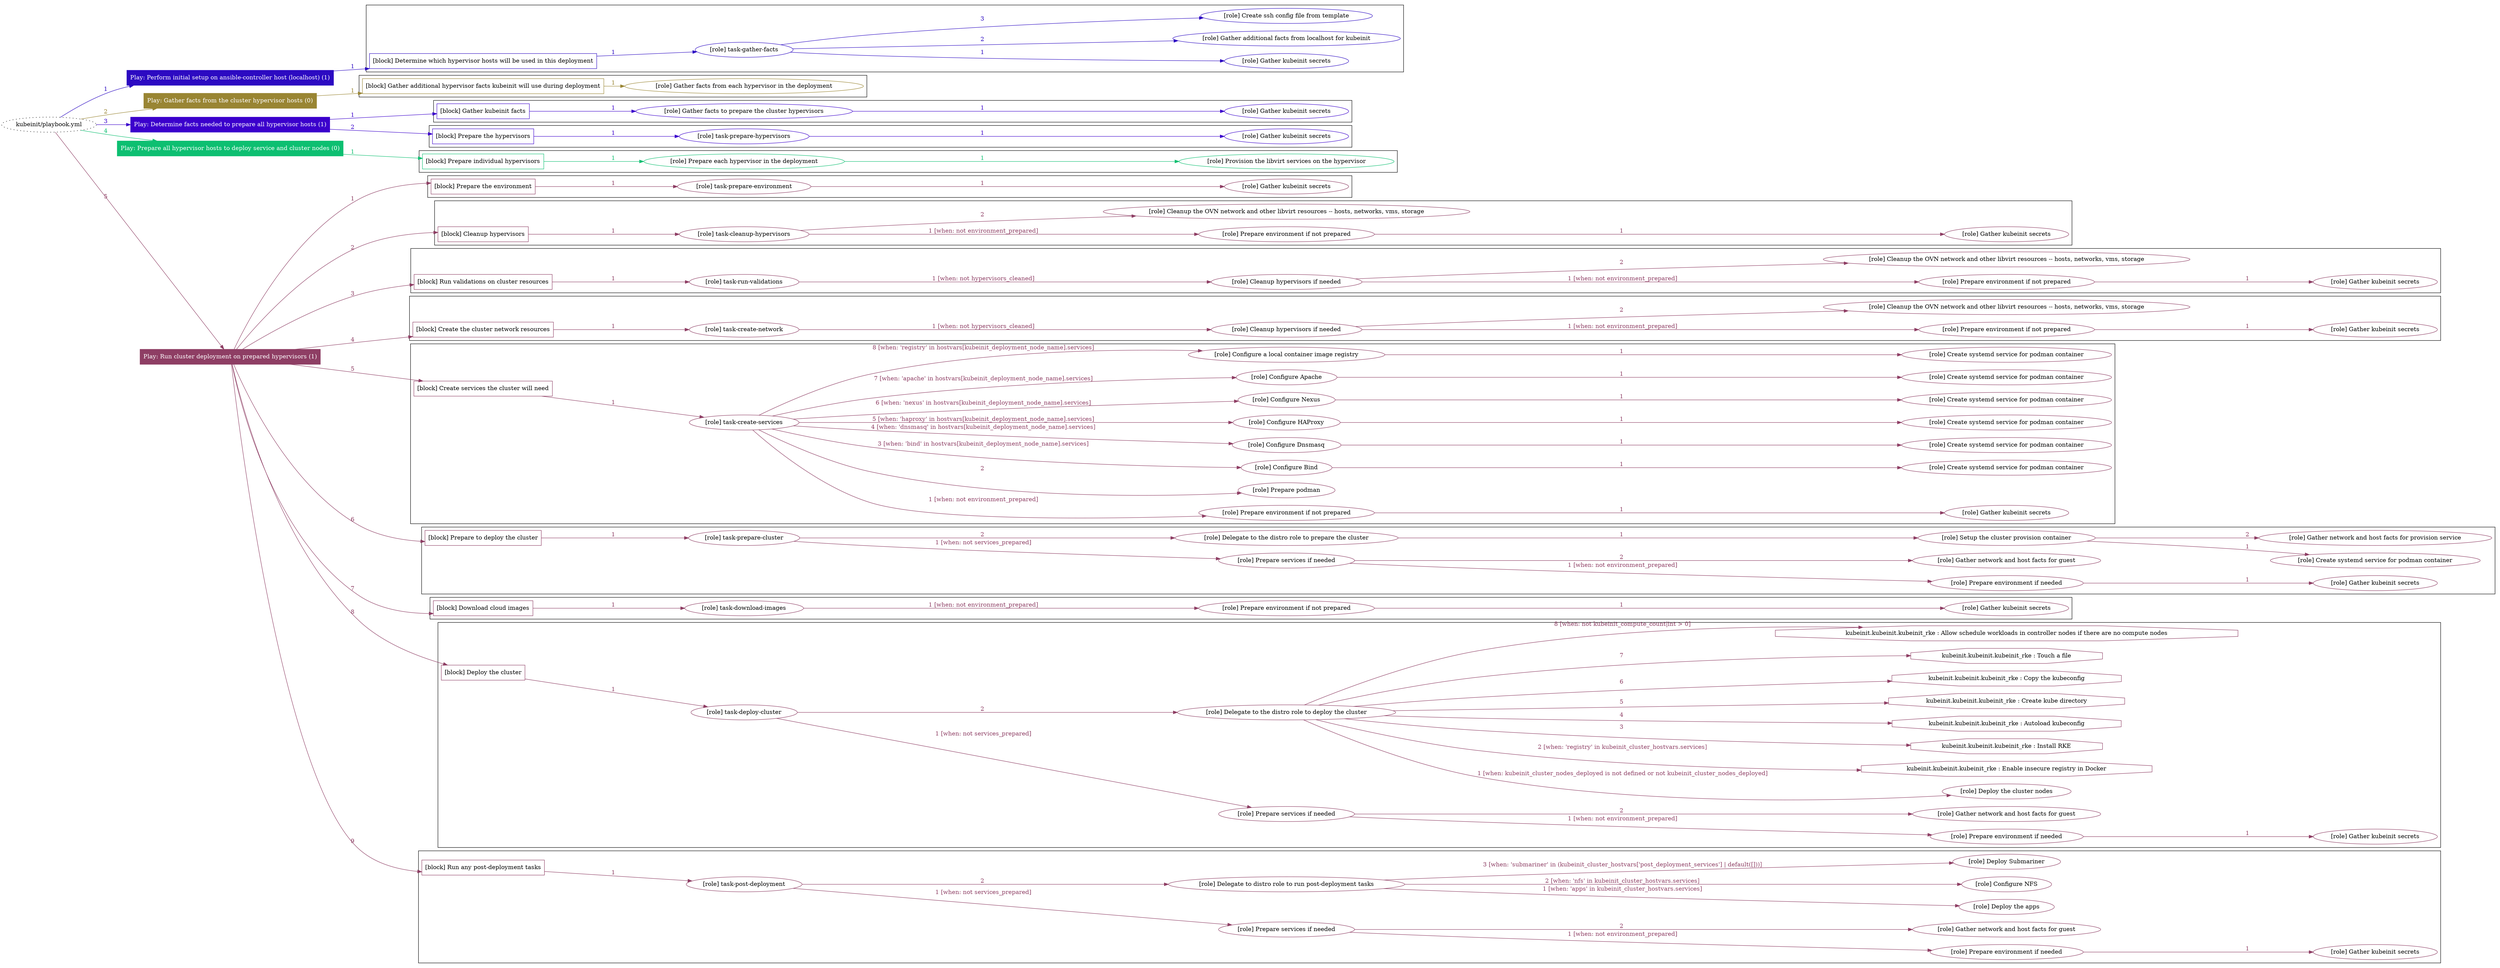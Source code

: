 digraph {
	graph [concentrate=true ordering=in rankdir=LR ratio=fill]
	edge [esep=5 sep=10]
	"kubeinit/playbook.yml" [URL="/home/runner/work/kubeinit/kubeinit/kubeinit/playbook.yml" id=playbook_36885b14 style=dotted]
	"kubeinit/playbook.yml" -> play_527e3a52 [label="1 " color="#2c0ac2" fontcolor="#2c0ac2" id=edge_ad18f82a labeltooltip="1 " tooltip="1 "]
	subgraph "Play: Perform initial setup on ansible-controller host (localhost) (1)" {
		play_527e3a52 [label="Play: Perform initial setup on ansible-controller host (localhost) (1)" URL="/home/runner/work/kubeinit/kubeinit/kubeinit/playbook.yml" color="#2c0ac2" fontcolor="#ffffff" id=play_527e3a52 shape=box style=filled tooltip=localhost]
		play_527e3a52 -> block_07f8431a [label=1 color="#2c0ac2" fontcolor="#2c0ac2" id=edge_5aa27f60 labeltooltip=1 tooltip=1]
		subgraph cluster_block_07f8431a {
			block_07f8431a [label="[block] Determine which hypervisor hosts will be used in this deployment" URL="/home/runner/work/kubeinit/kubeinit/kubeinit/playbook.yml" color="#2c0ac2" id=block_07f8431a labeltooltip="Determine which hypervisor hosts will be used in this deployment" shape=box tooltip="Determine which hypervisor hosts will be used in this deployment"]
			block_07f8431a -> role_729867d1 [label="1 " color="#2c0ac2" fontcolor="#2c0ac2" id=edge_1aee1fa8 labeltooltip="1 " tooltip="1 "]
			subgraph "task-gather-facts" {
				role_729867d1 [label="[role] task-gather-facts" URL="/home/runner/work/kubeinit/kubeinit/kubeinit/playbook.yml" color="#2c0ac2" id=role_729867d1 tooltip="task-gather-facts"]
				role_729867d1 -> role_65868c4c [label="1 " color="#2c0ac2" fontcolor="#2c0ac2" id=edge_7a3977f0 labeltooltip="1 " tooltip="1 "]
				subgraph "Gather kubeinit secrets" {
					role_65868c4c [label="[role] Gather kubeinit secrets" URL="/home/runner/.ansible/collections/ansible_collections/kubeinit/kubeinit/roles/kubeinit_prepare/tasks/build_hypervisors_group.yml" color="#2c0ac2" id=role_65868c4c tooltip="Gather kubeinit secrets"]
				}
				role_729867d1 -> role_6ee27d5a [label="2 " color="#2c0ac2" fontcolor="#2c0ac2" id=edge_a2b8de39 labeltooltip="2 " tooltip="2 "]
				subgraph "Gather additional facts from localhost for kubeinit" {
					role_6ee27d5a [label="[role] Gather additional facts from localhost for kubeinit" URL="/home/runner/.ansible/collections/ansible_collections/kubeinit/kubeinit/roles/kubeinit_prepare/tasks/build_hypervisors_group.yml" color="#2c0ac2" id=role_6ee27d5a tooltip="Gather additional facts from localhost for kubeinit"]
				}
				role_729867d1 -> role_1ebb6115 [label="3 " color="#2c0ac2" fontcolor="#2c0ac2" id=edge_d886c377 labeltooltip="3 " tooltip="3 "]
				subgraph "Create ssh config file from template" {
					role_1ebb6115 [label="[role] Create ssh config file from template" URL="/home/runner/.ansible/collections/ansible_collections/kubeinit/kubeinit/roles/kubeinit_prepare/tasks/build_hypervisors_group.yml" color="#2c0ac2" id=role_1ebb6115 tooltip="Create ssh config file from template"]
				}
			}
		}
	}
	"kubeinit/playbook.yml" -> play_4e4ec6d7 [label="2 " color="#998533" fontcolor="#998533" id=edge_95f8a289 labeltooltip="2 " tooltip="2 "]
	subgraph "Play: Gather facts from the cluster hypervisor hosts (0)" {
		play_4e4ec6d7 [label="Play: Gather facts from the cluster hypervisor hosts (0)" URL="/home/runner/work/kubeinit/kubeinit/kubeinit/playbook.yml" color="#998533" fontcolor="#ffffff" id=play_4e4ec6d7 shape=box style=filled tooltip="Play: Gather facts from the cluster hypervisor hosts (0)"]
		play_4e4ec6d7 -> block_f8a5b4ac [label=1 color="#998533" fontcolor="#998533" id=edge_d3955468 labeltooltip=1 tooltip=1]
		subgraph cluster_block_f8a5b4ac {
			block_f8a5b4ac [label="[block] Gather additional hypervisor facts kubeinit will use during deployment" URL="/home/runner/work/kubeinit/kubeinit/kubeinit/playbook.yml" color="#998533" id=block_f8a5b4ac labeltooltip="Gather additional hypervisor facts kubeinit will use during deployment" shape=box tooltip="Gather additional hypervisor facts kubeinit will use during deployment"]
			block_f8a5b4ac -> role_aab7c0be [label="1 " color="#998533" fontcolor="#998533" id=edge_37922cfc labeltooltip="1 " tooltip="1 "]
			subgraph "Gather facts from each hypervisor in the deployment" {
				role_aab7c0be [label="[role] Gather facts from each hypervisor in the deployment" URL="/home/runner/work/kubeinit/kubeinit/kubeinit/playbook.yml" color="#998533" id=role_aab7c0be tooltip="Gather facts from each hypervisor in the deployment"]
			}
		}
	}
	"kubeinit/playbook.yml" -> play_dd133929 [label="3 " color="#3b00cc" fontcolor="#3b00cc" id=edge_6fb4eb8c labeltooltip="3 " tooltip="3 "]
	subgraph "Play: Determine facts needed to prepare all hypervisor hosts (1)" {
		play_dd133929 [label="Play: Determine facts needed to prepare all hypervisor hosts (1)" URL="/home/runner/work/kubeinit/kubeinit/kubeinit/playbook.yml" color="#3b00cc" fontcolor="#ffffff" id=play_dd133929 shape=box style=filled tooltip=localhost]
		play_dd133929 -> block_47c7b558 [label=1 color="#3b00cc" fontcolor="#3b00cc" id=edge_d3cbbf84 labeltooltip=1 tooltip=1]
		subgraph cluster_block_47c7b558 {
			block_47c7b558 [label="[block] Gather kubeinit facts" URL="/home/runner/work/kubeinit/kubeinit/kubeinit/playbook.yml" color="#3b00cc" id=block_47c7b558 labeltooltip="Gather kubeinit facts" shape=box tooltip="Gather kubeinit facts"]
			block_47c7b558 -> role_da1a1ec1 [label="1 " color="#3b00cc" fontcolor="#3b00cc" id=edge_de90cd28 labeltooltip="1 " tooltip="1 "]
			subgraph "Gather facts to prepare the cluster hypervisors" {
				role_da1a1ec1 [label="[role] Gather facts to prepare the cluster hypervisors" URL="/home/runner/work/kubeinit/kubeinit/kubeinit/playbook.yml" color="#3b00cc" id=role_da1a1ec1 tooltip="Gather facts to prepare the cluster hypervisors"]
				role_da1a1ec1 -> role_05bde769 [label="1 " color="#3b00cc" fontcolor="#3b00cc" id=edge_ccaf1d21 labeltooltip="1 " tooltip="1 "]
				subgraph "Gather kubeinit secrets" {
					role_05bde769 [label="[role] Gather kubeinit secrets" URL="/home/runner/.ansible/collections/ansible_collections/kubeinit/kubeinit/roles/kubeinit_prepare/tasks/gather_kubeinit_facts.yml" color="#3b00cc" id=role_05bde769 tooltip="Gather kubeinit secrets"]
				}
			}
		}
		play_dd133929 -> block_c775cddb [label=2 color="#3b00cc" fontcolor="#3b00cc" id=edge_7ce62f9d labeltooltip=2 tooltip=2]
		subgraph cluster_block_c775cddb {
			block_c775cddb [label="[block] Prepare the hypervisors" URL="/home/runner/work/kubeinit/kubeinit/kubeinit/playbook.yml" color="#3b00cc" id=block_c775cddb labeltooltip="Prepare the hypervisors" shape=box tooltip="Prepare the hypervisors"]
			block_c775cddb -> role_548a785c [label="1 " color="#3b00cc" fontcolor="#3b00cc" id=edge_1f84b172 labeltooltip="1 " tooltip="1 "]
			subgraph "task-prepare-hypervisors" {
				role_548a785c [label="[role] task-prepare-hypervisors" URL="/home/runner/work/kubeinit/kubeinit/kubeinit/playbook.yml" color="#3b00cc" id=role_548a785c tooltip="task-prepare-hypervisors"]
				role_548a785c -> role_d14e5745 [label="1 " color="#3b00cc" fontcolor="#3b00cc" id=edge_f6ae511f labeltooltip="1 " tooltip="1 "]
				subgraph "Gather kubeinit secrets" {
					role_d14e5745 [label="[role] Gather kubeinit secrets" URL="/home/runner/.ansible/collections/ansible_collections/kubeinit/kubeinit/roles/kubeinit_prepare/tasks/gather_kubeinit_facts.yml" color="#3b00cc" id=role_d14e5745 tooltip="Gather kubeinit secrets"]
				}
			}
		}
	}
	"kubeinit/playbook.yml" -> play_ce105ee7 [label="4 " color="#0dbf71" fontcolor="#0dbf71" id=edge_24692fc8 labeltooltip="4 " tooltip="4 "]
	subgraph "Play: Prepare all hypervisor hosts to deploy service and cluster nodes (0)" {
		play_ce105ee7 [label="Play: Prepare all hypervisor hosts to deploy service and cluster nodes (0)" URL="/home/runner/work/kubeinit/kubeinit/kubeinit/playbook.yml" color="#0dbf71" fontcolor="#ffffff" id=play_ce105ee7 shape=box style=filled tooltip="Play: Prepare all hypervisor hosts to deploy service and cluster nodes (0)"]
		play_ce105ee7 -> block_a454a79e [label=1 color="#0dbf71" fontcolor="#0dbf71" id=edge_3e8d0d85 labeltooltip=1 tooltip=1]
		subgraph cluster_block_a454a79e {
			block_a454a79e [label="[block] Prepare individual hypervisors" URL="/home/runner/work/kubeinit/kubeinit/kubeinit/playbook.yml" color="#0dbf71" id=block_a454a79e labeltooltip="Prepare individual hypervisors" shape=box tooltip="Prepare individual hypervisors"]
			block_a454a79e -> role_47977601 [label="1 " color="#0dbf71" fontcolor="#0dbf71" id=edge_b10a4213 labeltooltip="1 " tooltip="1 "]
			subgraph "Prepare each hypervisor in the deployment" {
				role_47977601 [label="[role] Prepare each hypervisor in the deployment" URL="/home/runner/work/kubeinit/kubeinit/kubeinit/playbook.yml" color="#0dbf71" id=role_47977601 tooltip="Prepare each hypervisor in the deployment"]
				role_47977601 -> role_ce1bc6a8 [label="1 " color="#0dbf71" fontcolor="#0dbf71" id=edge_47a32dbf labeltooltip="1 " tooltip="1 "]
				subgraph "Provision the libvirt services on the hypervisor" {
					role_ce1bc6a8 [label="[role] Provision the libvirt services on the hypervisor" URL="/home/runner/.ansible/collections/ansible_collections/kubeinit/kubeinit/roles/kubeinit_prepare/tasks/prepare_hypervisor.yml" color="#0dbf71" id=role_ce1bc6a8 tooltip="Provision the libvirt services on the hypervisor"]
				}
			}
		}
	}
	"kubeinit/playbook.yml" -> play_af1905d6 [label="5 " color="#8e3e64" fontcolor="#8e3e64" id=edge_6b0d0177 labeltooltip="5 " tooltip="5 "]
	subgraph "Play: Run cluster deployment on prepared hypervisors (1)" {
		play_af1905d6 [label="Play: Run cluster deployment on prepared hypervisors (1)" URL="/home/runner/work/kubeinit/kubeinit/kubeinit/playbook.yml" color="#8e3e64" fontcolor="#ffffff" id=play_af1905d6 shape=box style=filled tooltip=localhost]
		play_af1905d6 -> block_6ecbec67 [label=1 color="#8e3e64" fontcolor="#8e3e64" id=edge_81f52c85 labeltooltip=1 tooltip=1]
		subgraph cluster_block_6ecbec67 {
			block_6ecbec67 [label="[block] Prepare the environment" URL="/home/runner/work/kubeinit/kubeinit/kubeinit/playbook.yml" color="#8e3e64" id=block_6ecbec67 labeltooltip="Prepare the environment" shape=box tooltip="Prepare the environment"]
			block_6ecbec67 -> role_46ce87df [label="1 " color="#8e3e64" fontcolor="#8e3e64" id=edge_e5f63d43 labeltooltip="1 " tooltip="1 "]
			subgraph "task-prepare-environment" {
				role_46ce87df [label="[role] task-prepare-environment" URL="/home/runner/work/kubeinit/kubeinit/kubeinit/playbook.yml" color="#8e3e64" id=role_46ce87df tooltip="task-prepare-environment"]
				role_46ce87df -> role_af514ff9 [label="1 " color="#8e3e64" fontcolor="#8e3e64" id=edge_85460078 labeltooltip="1 " tooltip="1 "]
				subgraph "Gather kubeinit secrets" {
					role_af514ff9 [label="[role] Gather kubeinit secrets" URL="/home/runner/.ansible/collections/ansible_collections/kubeinit/kubeinit/roles/kubeinit_prepare/tasks/gather_kubeinit_facts.yml" color="#8e3e64" id=role_af514ff9 tooltip="Gather kubeinit secrets"]
				}
			}
		}
		play_af1905d6 -> block_543fd8d0 [label=2 color="#8e3e64" fontcolor="#8e3e64" id=edge_f34bd611 labeltooltip=2 tooltip=2]
		subgraph cluster_block_543fd8d0 {
			block_543fd8d0 [label="[block] Cleanup hypervisors" URL="/home/runner/work/kubeinit/kubeinit/kubeinit/playbook.yml" color="#8e3e64" id=block_543fd8d0 labeltooltip="Cleanup hypervisors" shape=box tooltip="Cleanup hypervisors"]
			block_543fd8d0 -> role_0ce921ad [label="1 " color="#8e3e64" fontcolor="#8e3e64" id=edge_97041aca labeltooltip="1 " tooltip="1 "]
			subgraph "task-cleanup-hypervisors" {
				role_0ce921ad [label="[role] task-cleanup-hypervisors" URL="/home/runner/work/kubeinit/kubeinit/kubeinit/playbook.yml" color="#8e3e64" id=role_0ce921ad tooltip="task-cleanup-hypervisors"]
				role_0ce921ad -> role_2b7179d4 [label="1 [when: not environment_prepared]" color="#8e3e64" fontcolor="#8e3e64" id=edge_b48155eb labeltooltip="1 [when: not environment_prepared]" tooltip="1 [when: not environment_prepared]"]
				subgraph "Prepare environment if not prepared" {
					role_2b7179d4 [label="[role] Prepare environment if not prepared" URL="/home/runner/.ansible/collections/ansible_collections/kubeinit/kubeinit/roles/kubeinit_prepare/tasks/cleanup_hypervisors.yml" color="#8e3e64" id=role_2b7179d4 tooltip="Prepare environment if not prepared"]
					role_2b7179d4 -> role_8dd15c2b [label="1 " color="#8e3e64" fontcolor="#8e3e64" id=edge_80e1a58a labeltooltip="1 " tooltip="1 "]
					subgraph "Gather kubeinit secrets" {
						role_8dd15c2b [label="[role] Gather kubeinit secrets" URL="/home/runner/.ansible/collections/ansible_collections/kubeinit/kubeinit/roles/kubeinit_prepare/tasks/gather_kubeinit_facts.yml" color="#8e3e64" id=role_8dd15c2b tooltip="Gather kubeinit secrets"]
					}
				}
				role_0ce921ad -> role_67522f54 [label="2 " color="#8e3e64" fontcolor="#8e3e64" id=edge_00446596 labeltooltip="2 " tooltip="2 "]
				subgraph "Cleanup the OVN network and other libvirt resources -- hosts, networks, vms, storage" {
					role_67522f54 [label="[role] Cleanup the OVN network and other libvirt resources -- hosts, networks, vms, storage" URL="/home/runner/.ansible/collections/ansible_collections/kubeinit/kubeinit/roles/kubeinit_prepare/tasks/cleanup_hypervisors.yml" color="#8e3e64" id=role_67522f54 tooltip="Cleanup the OVN network and other libvirt resources -- hosts, networks, vms, storage"]
				}
			}
		}
		play_af1905d6 -> block_edf3c050 [label=3 color="#8e3e64" fontcolor="#8e3e64" id=edge_eb44ad14 labeltooltip=3 tooltip=3]
		subgraph cluster_block_edf3c050 {
			block_edf3c050 [label="[block] Run validations on cluster resources" URL="/home/runner/work/kubeinit/kubeinit/kubeinit/playbook.yml" color="#8e3e64" id=block_edf3c050 labeltooltip="Run validations on cluster resources" shape=box tooltip="Run validations on cluster resources"]
			block_edf3c050 -> role_4413b279 [label="1 " color="#8e3e64" fontcolor="#8e3e64" id=edge_875b2da0 labeltooltip="1 " tooltip="1 "]
			subgraph "task-run-validations" {
				role_4413b279 [label="[role] task-run-validations" URL="/home/runner/work/kubeinit/kubeinit/kubeinit/playbook.yml" color="#8e3e64" id=role_4413b279 tooltip="task-run-validations"]
				role_4413b279 -> role_1ad6127e [label="1 [when: not hypervisors_cleaned]" color="#8e3e64" fontcolor="#8e3e64" id=edge_239f9c6b labeltooltip="1 [when: not hypervisors_cleaned]" tooltip="1 [when: not hypervisors_cleaned]"]
				subgraph "Cleanup hypervisors if needed" {
					role_1ad6127e [label="[role] Cleanup hypervisors if needed" URL="/home/runner/.ansible/collections/ansible_collections/kubeinit/kubeinit/roles/kubeinit_validations/tasks/main.yml" color="#8e3e64" id=role_1ad6127e tooltip="Cleanup hypervisors if needed"]
					role_1ad6127e -> role_4d3eb1d7 [label="1 [when: not environment_prepared]" color="#8e3e64" fontcolor="#8e3e64" id=edge_8a049cf6 labeltooltip="1 [when: not environment_prepared]" tooltip="1 [when: not environment_prepared]"]
					subgraph "Prepare environment if not prepared" {
						role_4d3eb1d7 [label="[role] Prepare environment if not prepared" URL="/home/runner/.ansible/collections/ansible_collections/kubeinit/kubeinit/roles/kubeinit_prepare/tasks/cleanup_hypervisors.yml" color="#8e3e64" id=role_4d3eb1d7 tooltip="Prepare environment if not prepared"]
						role_4d3eb1d7 -> role_fc2f0f9f [label="1 " color="#8e3e64" fontcolor="#8e3e64" id=edge_0458b492 labeltooltip="1 " tooltip="1 "]
						subgraph "Gather kubeinit secrets" {
							role_fc2f0f9f [label="[role] Gather kubeinit secrets" URL="/home/runner/.ansible/collections/ansible_collections/kubeinit/kubeinit/roles/kubeinit_prepare/tasks/gather_kubeinit_facts.yml" color="#8e3e64" id=role_fc2f0f9f tooltip="Gather kubeinit secrets"]
						}
					}
					role_1ad6127e -> role_8a0a139e [label="2 " color="#8e3e64" fontcolor="#8e3e64" id=edge_cc2242f3 labeltooltip="2 " tooltip="2 "]
					subgraph "Cleanup the OVN network and other libvirt resources -- hosts, networks, vms, storage" {
						role_8a0a139e [label="[role] Cleanup the OVN network and other libvirt resources -- hosts, networks, vms, storage" URL="/home/runner/.ansible/collections/ansible_collections/kubeinit/kubeinit/roles/kubeinit_prepare/tasks/cleanup_hypervisors.yml" color="#8e3e64" id=role_8a0a139e tooltip="Cleanup the OVN network and other libvirt resources -- hosts, networks, vms, storage"]
					}
				}
			}
		}
		play_af1905d6 -> block_22fe1f22 [label=4 color="#8e3e64" fontcolor="#8e3e64" id=edge_839620e5 labeltooltip=4 tooltip=4]
		subgraph cluster_block_22fe1f22 {
			block_22fe1f22 [label="[block] Create the cluster network resources" URL="/home/runner/work/kubeinit/kubeinit/kubeinit/playbook.yml" color="#8e3e64" id=block_22fe1f22 labeltooltip="Create the cluster network resources" shape=box tooltip="Create the cluster network resources"]
			block_22fe1f22 -> role_b7117d29 [label="1 " color="#8e3e64" fontcolor="#8e3e64" id=edge_1510c529 labeltooltip="1 " tooltip="1 "]
			subgraph "task-create-network" {
				role_b7117d29 [label="[role] task-create-network" URL="/home/runner/work/kubeinit/kubeinit/kubeinit/playbook.yml" color="#8e3e64" id=role_b7117d29 tooltip="task-create-network"]
				role_b7117d29 -> role_149d4742 [label="1 [when: not hypervisors_cleaned]" color="#8e3e64" fontcolor="#8e3e64" id=edge_afab0ae8 labeltooltip="1 [when: not hypervisors_cleaned]" tooltip="1 [when: not hypervisors_cleaned]"]
				subgraph "Cleanup hypervisors if needed" {
					role_149d4742 [label="[role] Cleanup hypervisors if needed" URL="/home/runner/.ansible/collections/ansible_collections/kubeinit/kubeinit/roles/kubeinit_libvirt/tasks/create_network.yml" color="#8e3e64" id=role_149d4742 tooltip="Cleanup hypervisors if needed"]
					role_149d4742 -> role_3bd9ec23 [label="1 [when: not environment_prepared]" color="#8e3e64" fontcolor="#8e3e64" id=edge_2a95b80e labeltooltip="1 [when: not environment_prepared]" tooltip="1 [when: not environment_prepared]"]
					subgraph "Prepare environment if not prepared" {
						role_3bd9ec23 [label="[role] Prepare environment if not prepared" URL="/home/runner/.ansible/collections/ansible_collections/kubeinit/kubeinit/roles/kubeinit_prepare/tasks/cleanup_hypervisors.yml" color="#8e3e64" id=role_3bd9ec23 tooltip="Prepare environment if not prepared"]
						role_3bd9ec23 -> role_acaf836f [label="1 " color="#8e3e64" fontcolor="#8e3e64" id=edge_f9d3e15a labeltooltip="1 " tooltip="1 "]
						subgraph "Gather kubeinit secrets" {
							role_acaf836f [label="[role] Gather kubeinit secrets" URL="/home/runner/.ansible/collections/ansible_collections/kubeinit/kubeinit/roles/kubeinit_prepare/tasks/gather_kubeinit_facts.yml" color="#8e3e64" id=role_acaf836f tooltip="Gather kubeinit secrets"]
						}
					}
					role_149d4742 -> role_33aa32a5 [label="2 " color="#8e3e64" fontcolor="#8e3e64" id=edge_59909e21 labeltooltip="2 " tooltip="2 "]
					subgraph "Cleanup the OVN network and other libvirt resources -- hosts, networks, vms, storage" {
						role_33aa32a5 [label="[role] Cleanup the OVN network and other libvirt resources -- hosts, networks, vms, storage" URL="/home/runner/.ansible/collections/ansible_collections/kubeinit/kubeinit/roles/kubeinit_prepare/tasks/cleanup_hypervisors.yml" color="#8e3e64" id=role_33aa32a5 tooltip="Cleanup the OVN network and other libvirt resources -- hosts, networks, vms, storage"]
					}
				}
			}
		}
		play_af1905d6 -> block_859666b3 [label=5 color="#8e3e64" fontcolor="#8e3e64" id=edge_f648608d labeltooltip=5 tooltip=5]
		subgraph cluster_block_859666b3 {
			block_859666b3 [label="[block] Create services the cluster will need" URL="/home/runner/work/kubeinit/kubeinit/kubeinit/playbook.yml" color="#8e3e64" id=block_859666b3 labeltooltip="Create services the cluster will need" shape=box tooltip="Create services the cluster will need"]
			block_859666b3 -> role_2973e7f4 [label="1 " color="#8e3e64" fontcolor="#8e3e64" id=edge_d2d653e0 labeltooltip="1 " tooltip="1 "]
			subgraph "task-create-services" {
				role_2973e7f4 [label="[role] task-create-services" URL="/home/runner/work/kubeinit/kubeinit/kubeinit/playbook.yml" color="#8e3e64" id=role_2973e7f4 tooltip="task-create-services"]
				role_2973e7f4 -> role_02a7bd74 [label="1 [when: not environment_prepared]" color="#8e3e64" fontcolor="#8e3e64" id=edge_a15ac0c2 labeltooltip="1 [when: not environment_prepared]" tooltip="1 [when: not environment_prepared]"]
				subgraph "Prepare environment if not prepared" {
					role_02a7bd74 [label="[role] Prepare environment if not prepared" URL="/home/runner/.ansible/collections/ansible_collections/kubeinit/kubeinit/roles/kubeinit_services/tasks/main.yml" color="#8e3e64" id=role_02a7bd74 tooltip="Prepare environment if not prepared"]
					role_02a7bd74 -> role_fb2b3e45 [label="1 " color="#8e3e64" fontcolor="#8e3e64" id=edge_4b78ee21 labeltooltip="1 " tooltip="1 "]
					subgraph "Gather kubeinit secrets" {
						role_fb2b3e45 [label="[role] Gather kubeinit secrets" URL="/home/runner/.ansible/collections/ansible_collections/kubeinit/kubeinit/roles/kubeinit_prepare/tasks/gather_kubeinit_facts.yml" color="#8e3e64" id=role_fb2b3e45 tooltip="Gather kubeinit secrets"]
					}
				}
				role_2973e7f4 -> role_90ad979b [label="2 " color="#8e3e64" fontcolor="#8e3e64" id=edge_20cba105 labeltooltip="2 " tooltip="2 "]
				subgraph "Prepare podman" {
					role_90ad979b [label="[role] Prepare podman" URL="/home/runner/.ansible/collections/ansible_collections/kubeinit/kubeinit/roles/kubeinit_services/tasks/00_create_service_pod.yml" color="#8e3e64" id=role_90ad979b tooltip="Prepare podman"]
				}
				role_2973e7f4 -> role_28453d71 [label="3 [when: 'bind' in hostvars[kubeinit_deployment_node_name].services]" color="#8e3e64" fontcolor="#8e3e64" id=edge_46a1db19 labeltooltip="3 [when: 'bind' in hostvars[kubeinit_deployment_node_name].services]" tooltip="3 [when: 'bind' in hostvars[kubeinit_deployment_node_name].services]"]
				subgraph "Configure Bind" {
					role_28453d71 [label="[role] Configure Bind" URL="/home/runner/.ansible/collections/ansible_collections/kubeinit/kubeinit/roles/kubeinit_services/tasks/start_services_containers.yml" color="#8e3e64" id=role_28453d71 tooltip="Configure Bind"]
					role_28453d71 -> role_3e9c1e8c [label="1 " color="#8e3e64" fontcolor="#8e3e64" id=edge_549d24e6 labeltooltip="1 " tooltip="1 "]
					subgraph "Create systemd service for podman container" {
						role_3e9c1e8c [label="[role] Create systemd service for podman container" URL="/home/runner/.ansible/collections/ansible_collections/kubeinit/kubeinit/roles/kubeinit_bind/tasks/main.yml" color="#8e3e64" id=role_3e9c1e8c tooltip="Create systemd service for podman container"]
					}
				}
				role_2973e7f4 -> role_a657dd6d [label="4 [when: 'dnsmasq' in hostvars[kubeinit_deployment_node_name].services]" color="#8e3e64" fontcolor="#8e3e64" id=edge_567f00bf labeltooltip="4 [when: 'dnsmasq' in hostvars[kubeinit_deployment_node_name].services]" tooltip="4 [when: 'dnsmasq' in hostvars[kubeinit_deployment_node_name].services]"]
				subgraph "Configure Dnsmasq" {
					role_a657dd6d [label="[role] Configure Dnsmasq" URL="/home/runner/.ansible/collections/ansible_collections/kubeinit/kubeinit/roles/kubeinit_services/tasks/start_services_containers.yml" color="#8e3e64" id=role_a657dd6d tooltip="Configure Dnsmasq"]
					role_a657dd6d -> role_553f6485 [label="1 " color="#8e3e64" fontcolor="#8e3e64" id=edge_9646a03e labeltooltip="1 " tooltip="1 "]
					subgraph "Create systemd service for podman container" {
						role_553f6485 [label="[role] Create systemd service for podman container" URL="/home/runner/.ansible/collections/ansible_collections/kubeinit/kubeinit/roles/kubeinit_dnsmasq/tasks/main.yml" color="#8e3e64" id=role_553f6485 tooltip="Create systemd service for podman container"]
					}
				}
				role_2973e7f4 -> role_bd4c5df3 [label="5 [when: 'haproxy' in hostvars[kubeinit_deployment_node_name].services]" color="#8e3e64" fontcolor="#8e3e64" id=edge_543c59fe labeltooltip="5 [when: 'haproxy' in hostvars[kubeinit_deployment_node_name].services]" tooltip="5 [when: 'haproxy' in hostvars[kubeinit_deployment_node_name].services]"]
				subgraph "Configure HAProxy" {
					role_bd4c5df3 [label="[role] Configure HAProxy" URL="/home/runner/.ansible/collections/ansible_collections/kubeinit/kubeinit/roles/kubeinit_services/tasks/start_services_containers.yml" color="#8e3e64" id=role_bd4c5df3 tooltip="Configure HAProxy"]
					role_bd4c5df3 -> role_9d36c312 [label="1 " color="#8e3e64" fontcolor="#8e3e64" id=edge_23dcfd2d labeltooltip="1 " tooltip="1 "]
					subgraph "Create systemd service for podman container" {
						role_9d36c312 [label="[role] Create systemd service for podman container" URL="/home/runner/.ansible/collections/ansible_collections/kubeinit/kubeinit/roles/kubeinit_haproxy/tasks/main.yml" color="#8e3e64" id=role_9d36c312 tooltip="Create systemd service for podman container"]
					}
				}
				role_2973e7f4 -> role_0e46aae4 [label="6 [when: 'nexus' in hostvars[kubeinit_deployment_node_name].services]" color="#8e3e64" fontcolor="#8e3e64" id=edge_869b57c1 labeltooltip="6 [when: 'nexus' in hostvars[kubeinit_deployment_node_name].services]" tooltip="6 [when: 'nexus' in hostvars[kubeinit_deployment_node_name].services]"]
				subgraph "Configure Nexus" {
					role_0e46aae4 [label="[role] Configure Nexus" URL="/home/runner/.ansible/collections/ansible_collections/kubeinit/kubeinit/roles/kubeinit_services/tasks/start_services_containers.yml" color="#8e3e64" id=role_0e46aae4 tooltip="Configure Nexus"]
					role_0e46aae4 -> role_23fec0a3 [label="1 " color="#8e3e64" fontcolor="#8e3e64" id=edge_a8b019e2 labeltooltip="1 " tooltip="1 "]
					subgraph "Create systemd service for podman container" {
						role_23fec0a3 [label="[role] Create systemd service for podman container" URL="/home/runner/.ansible/collections/ansible_collections/kubeinit/kubeinit/roles/kubeinit_nexus/tasks/main.yml" color="#8e3e64" id=role_23fec0a3 tooltip="Create systemd service for podman container"]
					}
				}
				role_2973e7f4 -> role_8b75cc09 [label="7 [when: 'apache' in hostvars[kubeinit_deployment_node_name].services]" color="#8e3e64" fontcolor="#8e3e64" id=edge_0c922204 labeltooltip="7 [when: 'apache' in hostvars[kubeinit_deployment_node_name].services]" tooltip="7 [when: 'apache' in hostvars[kubeinit_deployment_node_name].services]"]
				subgraph "Configure Apache" {
					role_8b75cc09 [label="[role] Configure Apache" URL="/home/runner/.ansible/collections/ansible_collections/kubeinit/kubeinit/roles/kubeinit_services/tasks/start_services_containers.yml" color="#8e3e64" id=role_8b75cc09 tooltip="Configure Apache"]
					role_8b75cc09 -> role_5bdc827b [label="1 " color="#8e3e64" fontcolor="#8e3e64" id=edge_30e02b0b labeltooltip="1 " tooltip="1 "]
					subgraph "Create systemd service for podman container" {
						role_5bdc827b [label="[role] Create systemd service for podman container" URL="/home/runner/.ansible/collections/ansible_collections/kubeinit/kubeinit/roles/kubeinit_apache/tasks/main.yml" color="#8e3e64" id=role_5bdc827b tooltip="Create systemd service for podman container"]
					}
				}
				role_2973e7f4 -> role_94f9238d [label="8 [when: 'registry' in hostvars[kubeinit_deployment_node_name].services]" color="#8e3e64" fontcolor="#8e3e64" id=edge_b9edf75c labeltooltip="8 [when: 'registry' in hostvars[kubeinit_deployment_node_name].services]" tooltip="8 [when: 'registry' in hostvars[kubeinit_deployment_node_name].services]"]
				subgraph "Configure a local container image registry" {
					role_94f9238d [label="[role] Configure a local container image registry" URL="/home/runner/.ansible/collections/ansible_collections/kubeinit/kubeinit/roles/kubeinit_services/tasks/start_services_containers.yml" color="#8e3e64" id=role_94f9238d tooltip="Configure a local container image registry"]
					role_94f9238d -> role_c69dee49 [label="1 " color="#8e3e64" fontcolor="#8e3e64" id=edge_dd7c4d22 labeltooltip="1 " tooltip="1 "]
					subgraph "Create systemd service for podman container" {
						role_c69dee49 [label="[role] Create systemd service for podman container" URL="/home/runner/.ansible/collections/ansible_collections/kubeinit/kubeinit/roles/kubeinit_registry/tasks/main.yml" color="#8e3e64" id=role_c69dee49 tooltip="Create systemd service for podman container"]
					}
				}
			}
		}
		play_af1905d6 -> block_c3da366c [label=6 color="#8e3e64" fontcolor="#8e3e64" id=edge_4028a966 labeltooltip=6 tooltip=6]
		subgraph cluster_block_c3da366c {
			block_c3da366c [label="[block] Prepare to deploy the cluster" URL="/home/runner/work/kubeinit/kubeinit/kubeinit/playbook.yml" color="#8e3e64" id=block_c3da366c labeltooltip="Prepare to deploy the cluster" shape=box tooltip="Prepare to deploy the cluster"]
			block_c3da366c -> role_d18d4c7c [label="1 " color="#8e3e64" fontcolor="#8e3e64" id=edge_e3004ffc labeltooltip="1 " tooltip="1 "]
			subgraph "task-prepare-cluster" {
				role_d18d4c7c [label="[role] task-prepare-cluster" URL="/home/runner/work/kubeinit/kubeinit/kubeinit/playbook.yml" color="#8e3e64" id=role_d18d4c7c tooltip="task-prepare-cluster"]
				role_d18d4c7c -> role_cb8915af [label="1 [when: not services_prepared]" color="#8e3e64" fontcolor="#8e3e64" id=edge_7e390321 labeltooltip="1 [when: not services_prepared]" tooltip="1 [when: not services_prepared]"]
				subgraph "Prepare services if needed" {
					role_cb8915af [label="[role] Prepare services if needed" URL="/home/runner/.ansible/collections/ansible_collections/kubeinit/kubeinit/roles/kubeinit_prepare/tasks/prepare_cluster.yml" color="#8e3e64" id=role_cb8915af tooltip="Prepare services if needed"]
					role_cb8915af -> role_4222dae5 [label="1 [when: not environment_prepared]" color="#8e3e64" fontcolor="#8e3e64" id=edge_4fc0de27 labeltooltip="1 [when: not environment_prepared]" tooltip="1 [when: not environment_prepared]"]
					subgraph "Prepare environment if needed" {
						role_4222dae5 [label="[role] Prepare environment if needed" URL="/home/runner/.ansible/collections/ansible_collections/kubeinit/kubeinit/roles/kubeinit_services/tasks/prepare_services.yml" color="#8e3e64" id=role_4222dae5 tooltip="Prepare environment if needed"]
						role_4222dae5 -> role_63e528f0 [label="1 " color="#8e3e64" fontcolor="#8e3e64" id=edge_3c442c2a labeltooltip="1 " tooltip="1 "]
						subgraph "Gather kubeinit secrets" {
							role_63e528f0 [label="[role] Gather kubeinit secrets" URL="/home/runner/.ansible/collections/ansible_collections/kubeinit/kubeinit/roles/kubeinit_prepare/tasks/gather_kubeinit_facts.yml" color="#8e3e64" id=role_63e528f0 tooltip="Gather kubeinit secrets"]
						}
					}
					role_cb8915af -> role_737ef571 [label="2 " color="#8e3e64" fontcolor="#8e3e64" id=edge_002a44ae labeltooltip="2 " tooltip="2 "]
					subgraph "Gather network and host facts for guest" {
						role_737ef571 [label="[role] Gather network and host facts for guest" URL="/home/runner/.ansible/collections/ansible_collections/kubeinit/kubeinit/roles/kubeinit_services/tasks/prepare_services.yml" color="#8e3e64" id=role_737ef571 tooltip="Gather network and host facts for guest"]
					}
				}
				role_d18d4c7c -> role_723cf530 [label="2 " color="#8e3e64" fontcolor="#8e3e64" id=edge_cb8ecc91 labeltooltip="2 " tooltip="2 "]
				subgraph "Delegate to the distro role to prepare the cluster" {
					role_723cf530 [label="[role] Delegate to the distro role to prepare the cluster" URL="/home/runner/.ansible/collections/ansible_collections/kubeinit/kubeinit/roles/kubeinit_prepare/tasks/prepare_cluster.yml" color="#8e3e64" id=role_723cf530 tooltip="Delegate to the distro role to prepare the cluster"]
					role_723cf530 -> role_2838ce62 [label="1 " color="#8e3e64" fontcolor="#8e3e64" id=edge_30abbf80 labeltooltip="1 " tooltip="1 "]
					subgraph "Setup the cluster provision container" {
						role_2838ce62 [label="[role] Setup the cluster provision container" URL="/home/runner/.ansible/collections/ansible_collections/kubeinit/kubeinit/roles/kubeinit_rke/tasks/prepare_cluster.yml" color="#8e3e64" id=role_2838ce62 tooltip="Setup the cluster provision container"]
						role_2838ce62 -> role_02141026 [label="1 " color="#8e3e64" fontcolor="#8e3e64" id=edge_7b273325 labeltooltip="1 " tooltip="1 "]
						subgraph "Create systemd service for podman container" {
							role_02141026 [label="[role] Create systemd service for podman container" URL="/home/runner/.ansible/collections/ansible_collections/kubeinit/kubeinit/roles/kubeinit_services/tasks/create_provision_container.yml" color="#8e3e64" id=role_02141026 tooltip="Create systemd service for podman container"]
						}
						role_2838ce62 -> role_8eecbfb6 [label="2 " color="#8e3e64" fontcolor="#8e3e64" id=edge_8d4ed2ae labeltooltip="2 " tooltip="2 "]
						subgraph "Gather network and host facts for provision service" {
							role_8eecbfb6 [label="[role] Gather network and host facts for provision service" URL="/home/runner/.ansible/collections/ansible_collections/kubeinit/kubeinit/roles/kubeinit_services/tasks/create_provision_container.yml" color="#8e3e64" id=role_8eecbfb6 tooltip="Gather network and host facts for provision service"]
						}
					}
				}
			}
		}
		play_af1905d6 -> block_9b3d83ff [label=7 color="#8e3e64" fontcolor="#8e3e64" id=edge_3dd8b8c2 labeltooltip=7 tooltip=7]
		subgraph cluster_block_9b3d83ff {
			block_9b3d83ff [label="[block] Download cloud images" URL="/home/runner/work/kubeinit/kubeinit/kubeinit/playbook.yml" color="#8e3e64" id=block_9b3d83ff labeltooltip="Download cloud images" shape=box tooltip="Download cloud images"]
			block_9b3d83ff -> role_674d433b [label="1 " color="#8e3e64" fontcolor="#8e3e64" id=edge_86de7fe5 labeltooltip="1 " tooltip="1 "]
			subgraph "task-download-images" {
				role_674d433b [label="[role] task-download-images" URL="/home/runner/work/kubeinit/kubeinit/kubeinit/playbook.yml" color="#8e3e64" id=role_674d433b tooltip="task-download-images"]
				role_674d433b -> role_52304bac [label="1 [when: not environment_prepared]" color="#8e3e64" fontcolor="#8e3e64" id=edge_7edfb9fb labeltooltip="1 [when: not environment_prepared]" tooltip="1 [when: not environment_prepared]"]
				subgraph "Prepare environment if not prepared" {
					role_52304bac [label="[role] Prepare environment if not prepared" URL="/home/runner/.ansible/collections/ansible_collections/kubeinit/kubeinit/roles/kubeinit_libvirt/tasks/download_cloud_images.yml" color="#8e3e64" id=role_52304bac tooltip="Prepare environment if not prepared"]
					role_52304bac -> role_47f419a5 [label="1 " color="#8e3e64" fontcolor="#8e3e64" id=edge_dffb03ca labeltooltip="1 " tooltip="1 "]
					subgraph "Gather kubeinit secrets" {
						role_47f419a5 [label="[role] Gather kubeinit secrets" URL="/home/runner/.ansible/collections/ansible_collections/kubeinit/kubeinit/roles/kubeinit_prepare/tasks/gather_kubeinit_facts.yml" color="#8e3e64" id=role_47f419a5 tooltip="Gather kubeinit secrets"]
					}
				}
			}
		}
		play_af1905d6 -> block_bf4c51c5 [label=8 color="#8e3e64" fontcolor="#8e3e64" id=edge_4fc59861 labeltooltip=8 tooltip=8]
		subgraph cluster_block_bf4c51c5 {
			block_bf4c51c5 [label="[block] Deploy the cluster" URL="/home/runner/work/kubeinit/kubeinit/kubeinit/playbook.yml" color="#8e3e64" id=block_bf4c51c5 labeltooltip="Deploy the cluster" shape=box tooltip="Deploy the cluster"]
			block_bf4c51c5 -> role_e2915863 [label="1 " color="#8e3e64" fontcolor="#8e3e64" id=edge_7b822d41 labeltooltip="1 " tooltip="1 "]
			subgraph "task-deploy-cluster" {
				role_e2915863 [label="[role] task-deploy-cluster" URL="/home/runner/work/kubeinit/kubeinit/kubeinit/playbook.yml" color="#8e3e64" id=role_e2915863 tooltip="task-deploy-cluster"]
				role_e2915863 -> role_8a72fbb2 [label="1 [when: not services_prepared]" color="#8e3e64" fontcolor="#8e3e64" id=edge_eb6a552c labeltooltip="1 [when: not services_prepared]" tooltip="1 [when: not services_prepared]"]
				subgraph "Prepare services if needed" {
					role_8a72fbb2 [label="[role] Prepare services if needed" URL="/home/runner/.ansible/collections/ansible_collections/kubeinit/kubeinit/roles/kubeinit_prepare/tasks/deploy_cluster.yml" color="#8e3e64" id=role_8a72fbb2 tooltip="Prepare services if needed"]
					role_8a72fbb2 -> role_4caab48a [label="1 [when: not environment_prepared]" color="#8e3e64" fontcolor="#8e3e64" id=edge_dd0abc47 labeltooltip="1 [when: not environment_prepared]" tooltip="1 [when: not environment_prepared]"]
					subgraph "Prepare environment if needed" {
						role_4caab48a [label="[role] Prepare environment if needed" URL="/home/runner/.ansible/collections/ansible_collections/kubeinit/kubeinit/roles/kubeinit_services/tasks/prepare_services.yml" color="#8e3e64" id=role_4caab48a tooltip="Prepare environment if needed"]
						role_4caab48a -> role_aee5e34c [label="1 " color="#8e3e64" fontcolor="#8e3e64" id=edge_01074995 labeltooltip="1 " tooltip="1 "]
						subgraph "Gather kubeinit secrets" {
							role_aee5e34c [label="[role] Gather kubeinit secrets" URL="/home/runner/.ansible/collections/ansible_collections/kubeinit/kubeinit/roles/kubeinit_prepare/tasks/gather_kubeinit_facts.yml" color="#8e3e64" id=role_aee5e34c tooltip="Gather kubeinit secrets"]
						}
					}
					role_8a72fbb2 -> role_733de207 [label="2 " color="#8e3e64" fontcolor="#8e3e64" id=edge_96441419 labeltooltip="2 " tooltip="2 "]
					subgraph "Gather network and host facts for guest" {
						role_733de207 [label="[role] Gather network and host facts for guest" URL="/home/runner/.ansible/collections/ansible_collections/kubeinit/kubeinit/roles/kubeinit_services/tasks/prepare_services.yml" color="#8e3e64" id=role_733de207 tooltip="Gather network and host facts for guest"]
					}
				}
				role_e2915863 -> role_2e5a7b6f [label="2 " color="#8e3e64" fontcolor="#8e3e64" id=edge_bc31f70e labeltooltip="2 " tooltip="2 "]
				subgraph "Delegate to the distro role to deploy the cluster" {
					role_2e5a7b6f [label="[role] Delegate to the distro role to deploy the cluster" URL="/home/runner/.ansible/collections/ansible_collections/kubeinit/kubeinit/roles/kubeinit_prepare/tasks/deploy_cluster.yml" color="#8e3e64" id=role_2e5a7b6f tooltip="Delegate to the distro role to deploy the cluster"]
					role_2e5a7b6f -> role_a0e7e562 [label="1 [when: kubeinit_cluster_nodes_deployed is not defined or not kubeinit_cluster_nodes_deployed]" color="#8e3e64" fontcolor="#8e3e64" id=edge_a0d94445 labeltooltip="1 [when: kubeinit_cluster_nodes_deployed is not defined or not kubeinit_cluster_nodes_deployed]" tooltip="1 [when: kubeinit_cluster_nodes_deployed is not defined or not kubeinit_cluster_nodes_deployed]"]
					subgraph "Deploy the cluster nodes" {
						role_a0e7e562 [label="[role] Deploy the cluster nodes" URL="/home/runner/.ansible/collections/ansible_collections/kubeinit/kubeinit/roles/kubeinit_rke/tasks/main.yml" color="#8e3e64" id=role_a0e7e562 tooltip="Deploy the cluster nodes"]
					}
					task_afabe581 [label="kubeinit.kubeinit.kubeinit_rke : Enable insecure registry in Docker" URL="/home/runner/.ansible/collections/ansible_collections/kubeinit/kubeinit/roles/kubeinit_rke/tasks/main.yml" color="#8e3e64" id=task_afabe581 shape=octagon tooltip="kubeinit.kubeinit.kubeinit_rke : Enable insecure registry in Docker"]
					role_2e5a7b6f -> task_afabe581 [label="2 [when: 'registry' in kubeinit_cluster_hostvars.services]" color="#8e3e64" fontcolor="#8e3e64" id=edge_40018191 labeltooltip="2 [when: 'registry' in kubeinit_cluster_hostvars.services]" tooltip="2 [when: 'registry' in kubeinit_cluster_hostvars.services]"]
					task_3493f32a [label="kubeinit.kubeinit.kubeinit_rke : Install RKE" URL="/home/runner/.ansible/collections/ansible_collections/kubeinit/kubeinit/roles/kubeinit_rke/tasks/main.yml" color="#8e3e64" id=task_3493f32a shape=octagon tooltip="kubeinit.kubeinit.kubeinit_rke : Install RKE"]
					role_2e5a7b6f -> task_3493f32a [label="3 " color="#8e3e64" fontcolor="#8e3e64" id=edge_1536451b labeltooltip="3 " tooltip="3 "]
					task_6787a43d [label="kubeinit.kubeinit.kubeinit_rke : Autoload kubeconfig" URL="/home/runner/.ansible/collections/ansible_collections/kubeinit/kubeinit/roles/kubeinit_rke/tasks/main.yml" color="#8e3e64" id=task_6787a43d shape=octagon tooltip="kubeinit.kubeinit.kubeinit_rke : Autoload kubeconfig"]
					role_2e5a7b6f -> task_6787a43d [label="4 " color="#8e3e64" fontcolor="#8e3e64" id=edge_1b36e4d3 labeltooltip="4 " tooltip="4 "]
					task_ae074c18 [label="kubeinit.kubeinit.kubeinit_rke : Create kube directory" URL="/home/runner/.ansible/collections/ansible_collections/kubeinit/kubeinit/roles/kubeinit_rke/tasks/main.yml" color="#8e3e64" id=task_ae074c18 shape=octagon tooltip="kubeinit.kubeinit.kubeinit_rke : Create kube directory"]
					role_2e5a7b6f -> task_ae074c18 [label="5 " color="#8e3e64" fontcolor="#8e3e64" id=edge_a838091c labeltooltip="5 " tooltip="5 "]
					task_df316bd7 [label="kubeinit.kubeinit.kubeinit_rke : Copy the kubeconfig" URL="/home/runner/.ansible/collections/ansible_collections/kubeinit/kubeinit/roles/kubeinit_rke/tasks/main.yml" color="#8e3e64" id=task_df316bd7 shape=octagon tooltip="kubeinit.kubeinit.kubeinit_rke : Copy the kubeconfig"]
					role_2e5a7b6f -> task_df316bd7 [label="6 " color="#8e3e64" fontcolor="#8e3e64" id=edge_5ebecad1 labeltooltip="6 " tooltip="6 "]
					task_d963f6ee [label="kubeinit.kubeinit.kubeinit_rke : Touch a file" URL="/home/runner/.ansible/collections/ansible_collections/kubeinit/kubeinit/roles/kubeinit_rke/tasks/main.yml" color="#8e3e64" id=task_d963f6ee shape=octagon tooltip="kubeinit.kubeinit.kubeinit_rke : Touch a file"]
					role_2e5a7b6f -> task_d963f6ee [label="7 " color="#8e3e64" fontcolor="#8e3e64" id=edge_202a4fca labeltooltip="7 " tooltip="7 "]
					task_4fb41de9 [label="kubeinit.kubeinit.kubeinit_rke : Allow schedule workloads in controller nodes if there are no compute nodes" URL="/home/runner/.ansible/collections/ansible_collections/kubeinit/kubeinit/roles/kubeinit_rke/tasks/main.yml" color="#8e3e64" id=task_4fb41de9 shape=octagon tooltip="kubeinit.kubeinit.kubeinit_rke : Allow schedule workloads in controller nodes if there are no compute nodes"]
					role_2e5a7b6f -> task_4fb41de9 [label="8 [when: not kubeinit_compute_count|int > 0]" color="#8e3e64" fontcolor="#8e3e64" id=edge_8661660e labeltooltip="8 [when: not kubeinit_compute_count|int > 0]" tooltip="8 [when: not kubeinit_compute_count|int > 0]"]
				}
			}
		}
		play_af1905d6 -> block_4e3f6717 [label=9 color="#8e3e64" fontcolor="#8e3e64" id=edge_af594c26 labeltooltip=9 tooltip=9]
		subgraph cluster_block_4e3f6717 {
			block_4e3f6717 [label="[block] Run any post-deployment tasks" URL="/home/runner/work/kubeinit/kubeinit/kubeinit/playbook.yml" color="#8e3e64" id=block_4e3f6717 labeltooltip="Run any post-deployment tasks" shape=box tooltip="Run any post-deployment tasks"]
			block_4e3f6717 -> role_3d68124a [label="1 " color="#8e3e64" fontcolor="#8e3e64" id=edge_cecc8f28 labeltooltip="1 " tooltip="1 "]
			subgraph "task-post-deployment" {
				role_3d68124a [label="[role] task-post-deployment" URL="/home/runner/work/kubeinit/kubeinit/kubeinit/playbook.yml" color="#8e3e64" id=role_3d68124a tooltip="task-post-deployment"]
				role_3d68124a -> role_bae3d337 [label="1 [when: not services_prepared]" color="#8e3e64" fontcolor="#8e3e64" id=edge_66b06015 labeltooltip="1 [when: not services_prepared]" tooltip="1 [when: not services_prepared]"]
				subgraph "Prepare services if needed" {
					role_bae3d337 [label="[role] Prepare services if needed" URL="/home/runner/.ansible/collections/ansible_collections/kubeinit/kubeinit/roles/kubeinit_prepare/tasks/post_deployment.yml" color="#8e3e64" id=role_bae3d337 tooltip="Prepare services if needed"]
					role_bae3d337 -> role_06e795d3 [label="1 [when: not environment_prepared]" color="#8e3e64" fontcolor="#8e3e64" id=edge_8dde256e labeltooltip="1 [when: not environment_prepared]" tooltip="1 [when: not environment_prepared]"]
					subgraph "Prepare environment if needed" {
						role_06e795d3 [label="[role] Prepare environment if needed" URL="/home/runner/.ansible/collections/ansible_collections/kubeinit/kubeinit/roles/kubeinit_services/tasks/prepare_services.yml" color="#8e3e64" id=role_06e795d3 tooltip="Prepare environment if needed"]
						role_06e795d3 -> role_b7e43669 [label="1 " color="#8e3e64" fontcolor="#8e3e64" id=edge_23b99099 labeltooltip="1 " tooltip="1 "]
						subgraph "Gather kubeinit secrets" {
							role_b7e43669 [label="[role] Gather kubeinit secrets" URL="/home/runner/.ansible/collections/ansible_collections/kubeinit/kubeinit/roles/kubeinit_prepare/tasks/gather_kubeinit_facts.yml" color="#8e3e64" id=role_b7e43669 tooltip="Gather kubeinit secrets"]
						}
					}
					role_bae3d337 -> role_5d9d4708 [label="2 " color="#8e3e64" fontcolor="#8e3e64" id=edge_cdfaa39a labeltooltip="2 " tooltip="2 "]
					subgraph "Gather network and host facts for guest" {
						role_5d9d4708 [label="[role] Gather network and host facts for guest" URL="/home/runner/.ansible/collections/ansible_collections/kubeinit/kubeinit/roles/kubeinit_services/tasks/prepare_services.yml" color="#8e3e64" id=role_5d9d4708 tooltip="Gather network and host facts for guest"]
					}
				}
				role_3d68124a -> role_ad6e85dd [label="2 " color="#8e3e64" fontcolor="#8e3e64" id=edge_13cfda85 labeltooltip="2 " tooltip="2 "]
				subgraph "Delegate to distro role to run post-deployment tasks" {
					role_ad6e85dd [label="[role] Delegate to distro role to run post-deployment tasks" URL="/home/runner/.ansible/collections/ansible_collections/kubeinit/kubeinit/roles/kubeinit_prepare/tasks/post_deployment.yml" color="#8e3e64" id=role_ad6e85dd tooltip="Delegate to distro role to run post-deployment tasks"]
					role_ad6e85dd -> role_a7bcbb4a [label="1 [when: 'apps' in kubeinit_cluster_hostvars.services]" color="#8e3e64" fontcolor="#8e3e64" id=edge_69b233eb labeltooltip="1 [when: 'apps' in kubeinit_cluster_hostvars.services]" tooltip="1 [when: 'apps' in kubeinit_cluster_hostvars.services]"]
					subgraph "Deploy the apps" {
						role_a7bcbb4a [label="[role] Deploy the apps" URL="/home/runner/.ansible/collections/ansible_collections/kubeinit/kubeinit/roles/kubeinit_rke/tasks/post_deployment_tasks.yml" color="#8e3e64" id=role_a7bcbb4a tooltip="Deploy the apps"]
					}
					role_ad6e85dd -> role_217d7eed [label="2 [when: 'nfs' in kubeinit_cluster_hostvars.services]" color="#8e3e64" fontcolor="#8e3e64" id=edge_a004711d labeltooltip="2 [when: 'nfs' in kubeinit_cluster_hostvars.services]" tooltip="2 [when: 'nfs' in kubeinit_cluster_hostvars.services]"]
					subgraph "Configure NFS" {
						role_217d7eed [label="[role] Configure NFS" URL="/home/runner/.ansible/collections/ansible_collections/kubeinit/kubeinit/roles/kubeinit_rke/tasks/post_deployment_tasks.yml" color="#8e3e64" id=role_217d7eed tooltip="Configure NFS"]
					}
					role_ad6e85dd -> role_91f25846 [label="3 [when: 'submariner' in (kubeinit_cluster_hostvars['post_deployment_services'] | default([]))]" color="#8e3e64" fontcolor="#8e3e64" id=edge_926d0d1d labeltooltip="3 [when: 'submariner' in (kubeinit_cluster_hostvars['post_deployment_services'] | default([]))]" tooltip="3 [when: 'submariner' in (kubeinit_cluster_hostvars['post_deployment_services'] | default([]))]"]
					subgraph "Deploy Submariner" {
						role_91f25846 [label="[role] Deploy Submariner" URL="/home/runner/.ansible/collections/ansible_collections/kubeinit/kubeinit/roles/kubeinit_rke/tasks/post_deployment_tasks.yml" color="#8e3e64" id=role_91f25846 tooltip="Deploy Submariner"]
					}
				}
			}
		}
	}
}
